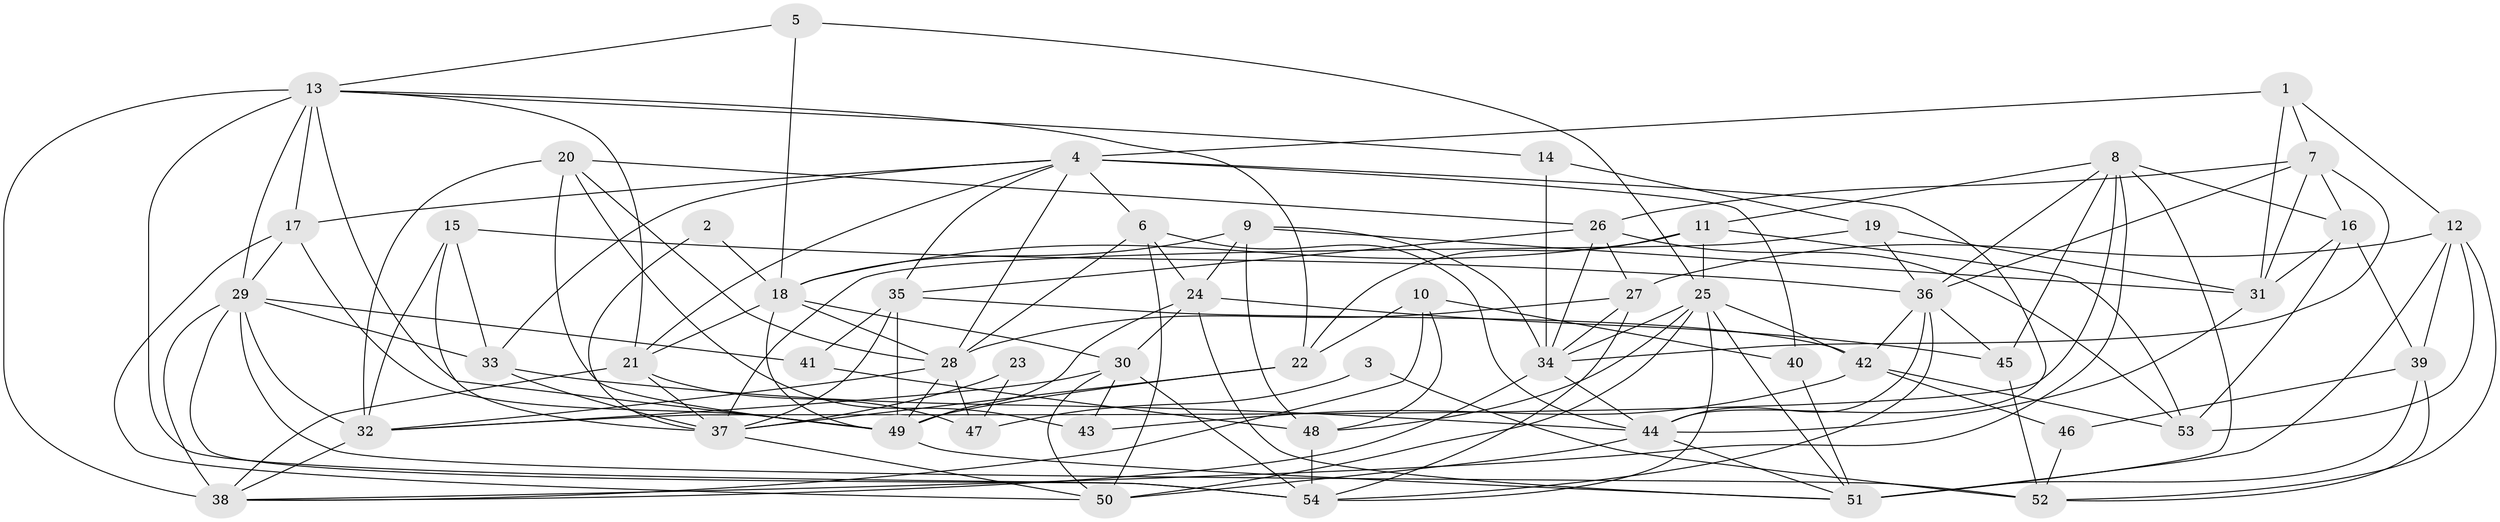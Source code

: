 // original degree distribution, {5: 0.18518518518518517, 4: 0.3611111111111111, 2: 0.1111111111111111, 3: 0.24074074074074073, 7: 0.037037037037037035, 6: 0.046296296296296294, 8: 0.018518518518518517}
// Generated by graph-tools (version 1.1) at 2025/50/03/09/25 03:50:01]
// undirected, 54 vertices, 151 edges
graph export_dot {
graph [start="1"]
  node [color=gray90,style=filled];
  1;
  2;
  3;
  4;
  5;
  6;
  7;
  8;
  9;
  10;
  11;
  12;
  13;
  14;
  15;
  16;
  17;
  18;
  19;
  20;
  21;
  22;
  23;
  24;
  25;
  26;
  27;
  28;
  29;
  30;
  31;
  32;
  33;
  34;
  35;
  36;
  37;
  38;
  39;
  40;
  41;
  42;
  43;
  44;
  45;
  46;
  47;
  48;
  49;
  50;
  51;
  52;
  53;
  54;
  1 -- 4 [weight=1.0];
  1 -- 7 [weight=1.0];
  1 -- 12 [weight=1.0];
  1 -- 31 [weight=1.0];
  2 -- 18 [weight=1.0];
  2 -- 37 [weight=1.0];
  3 -- 47 [weight=1.0];
  3 -- 52 [weight=1.0];
  4 -- 6 [weight=1.0];
  4 -- 17 [weight=1.0];
  4 -- 21 [weight=1.0];
  4 -- 28 [weight=1.0];
  4 -- 33 [weight=1.0];
  4 -- 35 [weight=1.0];
  4 -- 40 [weight=2.0];
  4 -- 44 [weight=1.0];
  5 -- 13 [weight=1.0];
  5 -- 18 [weight=1.0];
  5 -- 25 [weight=1.0];
  6 -- 24 [weight=1.0];
  6 -- 28 [weight=1.0];
  6 -- 44 [weight=1.0];
  6 -- 50 [weight=1.0];
  7 -- 16 [weight=1.0];
  7 -- 26 [weight=1.0];
  7 -- 31 [weight=1.0];
  7 -- 34 [weight=1.0];
  7 -- 36 [weight=1.0];
  8 -- 11 [weight=1.0];
  8 -- 16 [weight=1.0];
  8 -- 32 [weight=1.0];
  8 -- 36 [weight=1.0];
  8 -- 38 [weight=1.0];
  8 -- 45 [weight=1.0];
  8 -- 51 [weight=1.0];
  9 -- 18 [weight=1.0];
  9 -- 24 [weight=1.0];
  9 -- 31 [weight=1.0];
  9 -- 34 [weight=2.0];
  9 -- 48 [weight=1.0];
  10 -- 22 [weight=1.0];
  10 -- 38 [weight=1.0];
  10 -- 40 [weight=1.0];
  10 -- 48 [weight=1.0];
  11 -- 18 [weight=1.0];
  11 -- 22 [weight=1.0];
  11 -- 25 [weight=1.0];
  11 -- 53 [weight=1.0];
  12 -- 27 [weight=1.0];
  12 -- 39 [weight=1.0];
  12 -- 51 [weight=1.0];
  12 -- 52 [weight=1.0];
  12 -- 53 [weight=1.0];
  13 -- 14 [weight=1.0];
  13 -- 17 [weight=1.0];
  13 -- 21 [weight=1.0];
  13 -- 22 [weight=1.0];
  13 -- 29 [weight=1.0];
  13 -- 38 [weight=2.0];
  13 -- 49 [weight=1.0];
  13 -- 54 [weight=1.0];
  14 -- 19 [weight=1.0];
  14 -- 34 [weight=1.0];
  15 -- 32 [weight=1.0];
  15 -- 33 [weight=1.0];
  15 -- 36 [weight=1.0];
  15 -- 37 [weight=1.0];
  16 -- 31 [weight=1.0];
  16 -- 39 [weight=1.0];
  16 -- 53 [weight=1.0];
  17 -- 29 [weight=1.0];
  17 -- 49 [weight=1.0];
  17 -- 50 [weight=1.0];
  18 -- 21 [weight=1.0];
  18 -- 28 [weight=1.0];
  18 -- 30 [weight=1.0];
  18 -- 49 [weight=1.0];
  19 -- 31 [weight=1.0];
  19 -- 36 [weight=1.0];
  19 -- 37 [weight=1.0];
  20 -- 26 [weight=1.0];
  20 -- 28 [weight=1.0];
  20 -- 32 [weight=1.0];
  20 -- 43 [weight=1.0];
  20 -- 49 [weight=1.0];
  21 -- 37 [weight=1.0];
  21 -- 38 [weight=1.0];
  21 -- 47 [weight=1.0];
  22 -- 37 [weight=1.0];
  22 -- 49 [weight=1.0];
  23 -- 37 [weight=1.0];
  23 -- 47 [weight=1.0];
  24 -- 30 [weight=1.0];
  24 -- 45 [weight=1.0];
  24 -- 49 [weight=1.0];
  24 -- 51 [weight=1.0];
  25 -- 34 [weight=1.0];
  25 -- 42 [weight=1.0];
  25 -- 48 [weight=1.0];
  25 -- 50 [weight=1.0];
  25 -- 51 [weight=1.0];
  25 -- 54 [weight=1.0];
  26 -- 27 [weight=1.0];
  26 -- 34 [weight=2.0];
  26 -- 35 [weight=1.0];
  26 -- 53 [weight=1.0];
  27 -- 28 [weight=1.0];
  27 -- 34 [weight=1.0];
  27 -- 54 [weight=1.0];
  28 -- 32 [weight=1.0];
  28 -- 47 [weight=1.0];
  28 -- 49 [weight=1.0];
  29 -- 32 [weight=1.0];
  29 -- 33 [weight=1.0];
  29 -- 38 [weight=1.0];
  29 -- 41 [weight=1.0];
  29 -- 52 [weight=1.0];
  29 -- 54 [weight=1.0];
  30 -- 32 [weight=1.0];
  30 -- 43 [weight=1.0];
  30 -- 50 [weight=1.0];
  30 -- 54 [weight=1.0];
  31 -- 44 [weight=1.0];
  32 -- 38 [weight=1.0];
  33 -- 37 [weight=1.0];
  33 -- 44 [weight=1.0];
  34 -- 38 [weight=1.0];
  34 -- 44 [weight=1.0];
  35 -- 37 [weight=1.0];
  35 -- 41 [weight=1.0];
  35 -- 42 [weight=1.0];
  35 -- 49 [weight=1.0];
  36 -- 42 [weight=1.0];
  36 -- 44 [weight=1.0];
  36 -- 45 [weight=1.0];
  36 -- 54 [weight=1.0];
  37 -- 50 [weight=1.0];
  39 -- 46 [weight=1.0];
  39 -- 51 [weight=1.0];
  39 -- 52 [weight=1.0];
  40 -- 51 [weight=1.0];
  41 -- 48 [weight=1.0];
  42 -- 43 [weight=2.0];
  42 -- 46 [weight=1.0];
  42 -- 53 [weight=1.0];
  44 -- 50 [weight=1.0];
  44 -- 51 [weight=1.0];
  45 -- 52 [weight=1.0];
  46 -- 52 [weight=1.0];
  48 -- 54 [weight=1.0];
  49 -- 51 [weight=1.0];
}
